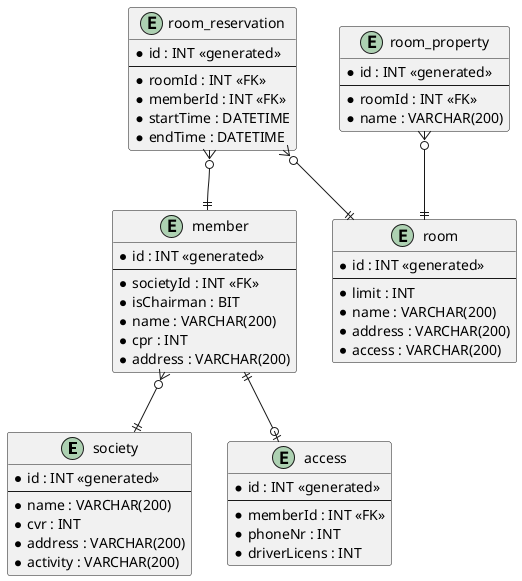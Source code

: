 @startuml
'https://plantuml.com/class-diagram

entity society {
    * id : INT <<generated>>
    --
    * name : VARCHAR(200)
    * cvr : INT
    * address : VARCHAR(200)
    * activity : VARCHAR(200)
}

entity member {
    * id : INT <<generated>>
    --
    * societyId : INT <<FK>>
    * isChairman : BIT
    * name : VARCHAR(200)
    * cpr : INT
    * address : VARCHAR(200)
}

entity room {
    * id : INT <<generated>>
    --
    * limit : INT
    * name : VARCHAR(200)
    * address : VARCHAR(200)
    * access : VARCHAR(200)
}

entity room_property {
    * id : INT <<generated>>
    --
    * roomId : INT <<FK>>
    * name : VARCHAR(200)
}

entity room_reservation {
    * id : INT <<generated>>
    --
    * roomId : INT <<FK>>
    * memberId : INT <<FK>>
    * startTime : DATETIME
    * endTime : DATETIME
}

entity access {
    * id : INT <<generated>>
    --
    * memberId : INT <<FK>>
    * phoneNr : INT
    * driverLicens : INT
}



member }o--|| society
room_reservation }o--|| member
room_reservation }o--|| room
room_property }o--|| room
member ||--o| access

@enduml